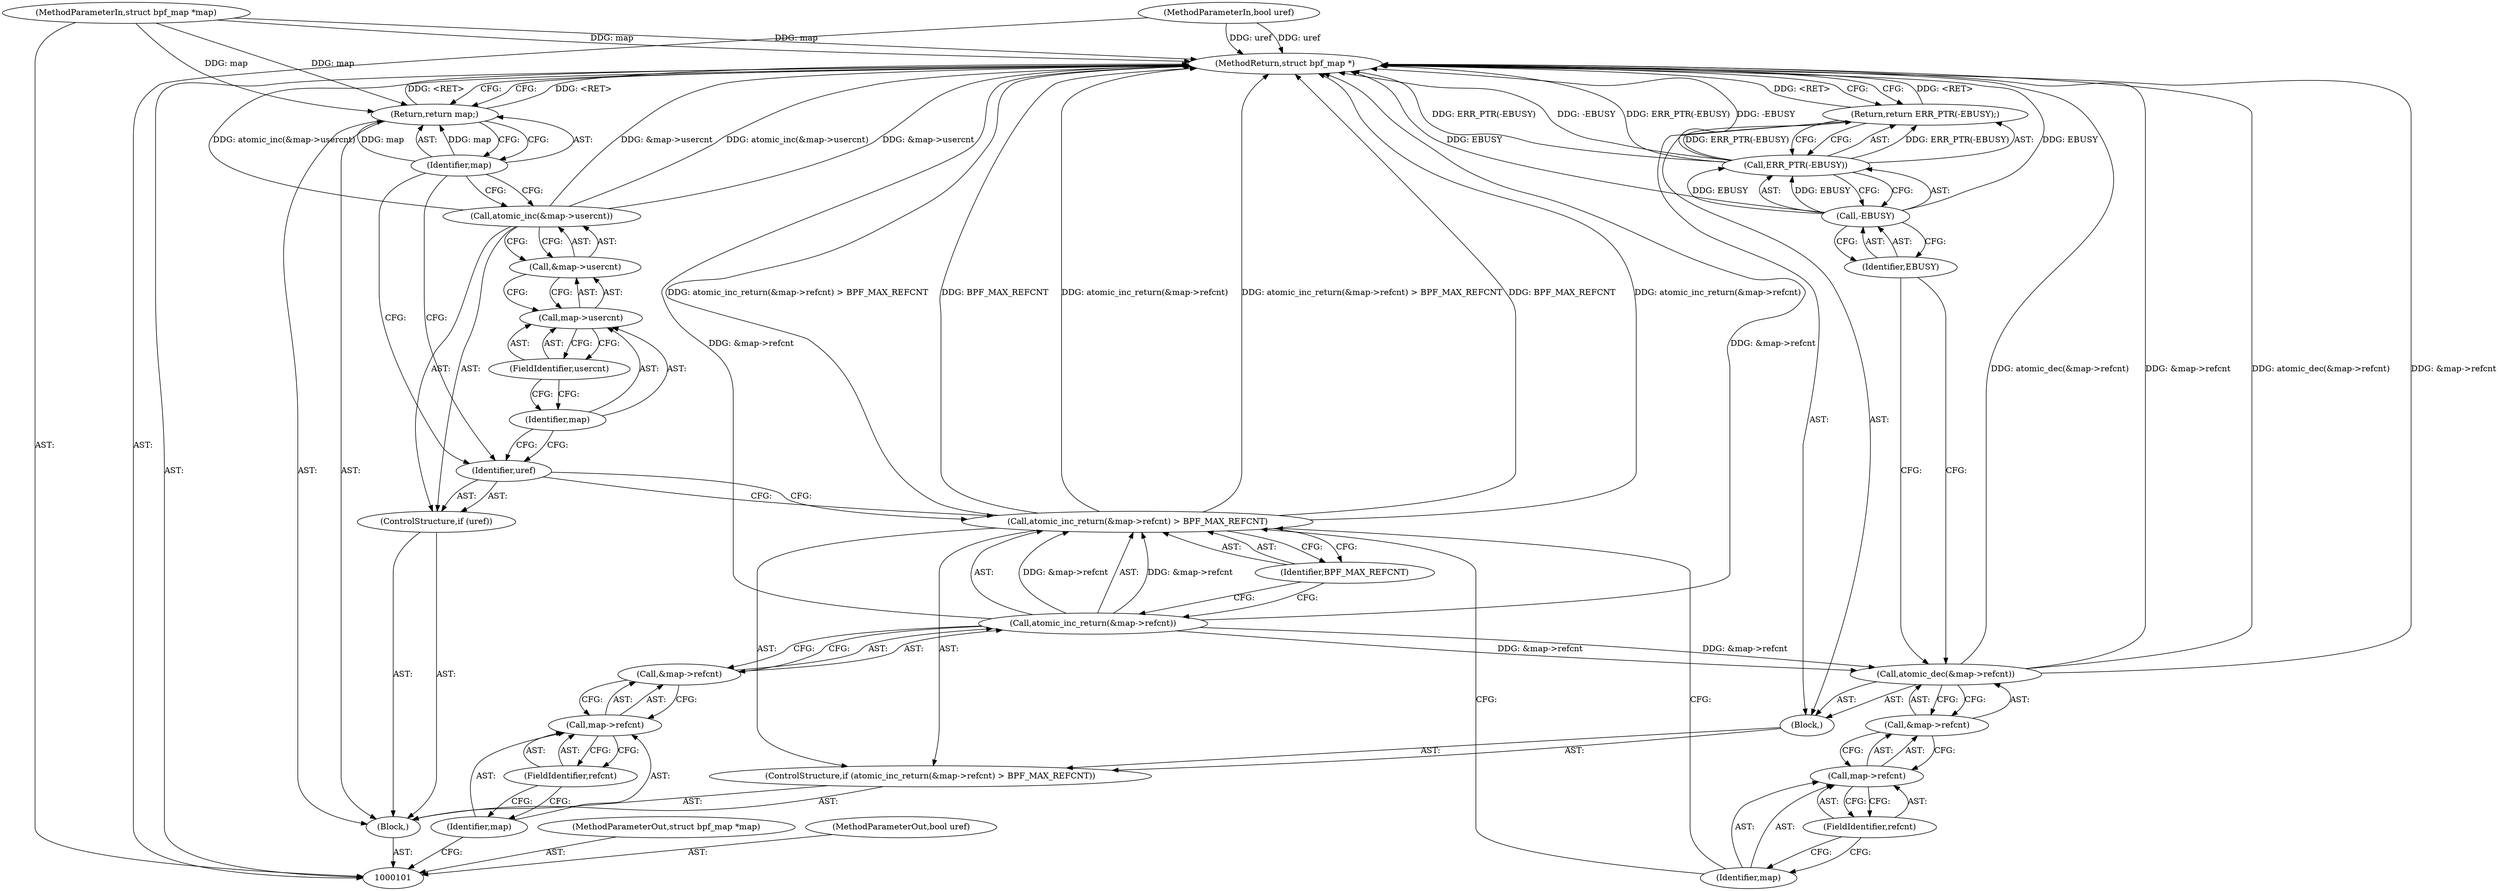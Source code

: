 digraph "0_linux_92117d8443bc5afacc8d5ba82e541946310f106e_2" {
"1000123" [label="(ControlStructure,if (uref))"];
"1000124" [label="(Identifier,uref)"];
"1000126" [label="(Call,&map->usercnt)"];
"1000127" [label="(Call,map->usercnt)"];
"1000128" [label="(Identifier,map)"];
"1000129" [label="(FieldIdentifier,usercnt)"];
"1000125" [label="(Call,atomic_inc(&map->usercnt))"];
"1000130" [label="(Return,return map;)"];
"1000131" [label="(Identifier,map)"];
"1000132" [label="(MethodReturn,struct bpf_map *)"];
"1000102" [label="(MethodParameterIn,struct bpf_map *map)"];
"1000172" [label="(MethodParameterOut,struct bpf_map *map)"];
"1000103" [label="(MethodParameterIn,bool uref)"];
"1000173" [label="(MethodParameterOut,bool uref)"];
"1000104" [label="(Block,)"];
"1000105" [label="(ControlStructure,if (atomic_inc_return(&map->refcnt) > BPF_MAX_REFCNT))"];
"1000108" [label="(Call,&map->refcnt)"];
"1000109" [label="(Call,map->refcnt)"];
"1000110" [label="(Identifier,map)"];
"1000111" [label="(FieldIdentifier,refcnt)"];
"1000112" [label="(Identifier,BPF_MAX_REFCNT)"];
"1000106" [label="(Call,atomic_inc_return(&map->refcnt) > BPF_MAX_REFCNT)"];
"1000107" [label="(Call,atomic_inc_return(&map->refcnt))"];
"1000113" [label="(Block,)"];
"1000115" [label="(Call,&map->refcnt)"];
"1000116" [label="(Call,map->refcnt)"];
"1000117" [label="(Identifier,map)"];
"1000118" [label="(FieldIdentifier,refcnt)"];
"1000114" [label="(Call,atomic_dec(&map->refcnt))"];
"1000121" [label="(Call,-EBUSY)"];
"1000122" [label="(Identifier,EBUSY)"];
"1000119" [label="(Return,return ERR_PTR(-EBUSY);)"];
"1000120" [label="(Call,ERR_PTR(-EBUSY))"];
"1000123" -> "1000104"  [label="AST: "];
"1000124" -> "1000123"  [label="AST: "];
"1000125" -> "1000123"  [label="AST: "];
"1000124" -> "1000123"  [label="AST: "];
"1000124" -> "1000106"  [label="CFG: "];
"1000128" -> "1000124"  [label="CFG: "];
"1000131" -> "1000124"  [label="CFG: "];
"1000126" -> "1000125"  [label="AST: "];
"1000126" -> "1000127"  [label="CFG: "];
"1000127" -> "1000126"  [label="AST: "];
"1000125" -> "1000126"  [label="CFG: "];
"1000127" -> "1000126"  [label="AST: "];
"1000127" -> "1000129"  [label="CFG: "];
"1000128" -> "1000127"  [label="AST: "];
"1000129" -> "1000127"  [label="AST: "];
"1000126" -> "1000127"  [label="CFG: "];
"1000128" -> "1000127"  [label="AST: "];
"1000128" -> "1000124"  [label="CFG: "];
"1000129" -> "1000128"  [label="CFG: "];
"1000129" -> "1000127"  [label="AST: "];
"1000129" -> "1000128"  [label="CFG: "];
"1000127" -> "1000129"  [label="CFG: "];
"1000125" -> "1000123"  [label="AST: "];
"1000125" -> "1000126"  [label="CFG: "];
"1000126" -> "1000125"  [label="AST: "];
"1000131" -> "1000125"  [label="CFG: "];
"1000125" -> "1000132"  [label="DDG: &map->usercnt"];
"1000125" -> "1000132"  [label="DDG: atomic_inc(&map->usercnt)"];
"1000130" -> "1000104"  [label="AST: "];
"1000130" -> "1000131"  [label="CFG: "];
"1000131" -> "1000130"  [label="AST: "];
"1000132" -> "1000130"  [label="CFG: "];
"1000130" -> "1000132"  [label="DDG: <RET>"];
"1000131" -> "1000130"  [label="DDG: map"];
"1000102" -> "1000130"  [label="DDG: map"];
"1000131" -> "1000130"  [label="AST: "];
"1000131" -> "1000125"  [label="CFG: "];
"1000131" -> "1000124"  [label="CFG: "];
"1000130" -> "1000131"  [label="CFG: "];
"1000131" -> "1000130"  [label="DDG: map"];
"1000132" -> "1000101"  [label="AST: "];
"1000132" -> "1000119"  [label="CFG: "];
"1000132" -> "1000130"  [label="CFG: "];
"1000125" -> "1000132"  [label="DDG: &map->usercnt"];
"1000125" -> "1000132"  [label="DDG: atomic_inc(&map->usercnt)"];
"1000107" -> "1000132"  [label="DDG: &map->refcnt"];
"1000106" -> "1000132"  [label="DDG: atomic_inc_return(&map->refcnt)"];
"1000106" -> "1000132"  [label="DDG: atomic_inc_return(&map->refcnt) > BPF_MAX_REFCNT"];
"1000106" -> "1000132"  [label="DDG: BPF_MAX_REFCNT"];
"1000114" -> "1000132"  [label="DDG: atomic_dec(&map->refcnt)"];
"1000114" -> "1000132"  [label="DDG: &map->refcnt"];
"1000103" -> "1000132"  [label="DDG: uref"];
"1000120" -> "1000132"  [label="DDG: ERR_PTR(-EBUSY)"];
"1000120" -> "1000132"  [label="DDG: -EBUSY"];
"1000121" -> "1000132"  [label="DDG: EBUSY"];
"1000102" -> "1000132"  [label="DDG: map"];
"1000119" -> "1000132"  [label="DDG: <RET>"];
"1000130" -> "1000132"  [label="DDG: <RET>"];
"1000102" -> "1000101"  [label="AST: "];
"1000102" -> "1000132"  [label="DDG: map"];
"1000102" -> "1000130"  [label="DDG: map"];
"1000172" -> "1000101"  [label="AST: "];
"1000103" -> "1000101"  [label="AST: "];
"1000103" -> "1000132"  [label="DDG: uref"];
"1000173" -> "1000101"  [label="AST: "];
"1000104" -> "1000101"  [label="AST: "];
"1000105" -> "1000104"  [label="AST: "];
"1000123" -> "1000104"  [label="AST: "];
"1000130" -> "1000104"  [label="AST: "];
"1000105" -> "1000104"  [label="AST: "];
"1000106" -> "1000105"  [label="AST: "];
"1000113" -> "1000105"  [label="AST: "];
"1000108" -> "1000107"  [label="AST: "];
"1000108" -> "1000109"  [label="CFG: "];
"1000109" -> "1000108"  [label="AST: "];
"1000107" -> "1000108"  [label="CFG: "];
"1000109" -> "1000108"  [label="AST: "];
"1000109" -> "1000111"  [label="CFG: "];
"1000110" -> "1000109"  [label="AST: "];
"1000111" -> "1000109"  [label="AST: "];
"1000108" -> "1000109"  [label="CFG: "];
"1000110" -> "1000109"  [label="AST: "];
"1000110" -> "1000101"  [label="CFG: "];
"1000111" -> "1000110"  [label="CFG: "];
"1000111" -> "1000109"  [label="AST: "];
"1000111" -> "1000110"  [label="CFG: "];
"1000109" -> "1000111"  [label="CFG: "];
"1000112" -> "1000106"  [label="AST: "];
"1000112" -> "1000107"  [label="CFG: "];
"1000106" -> "1000112"  [label="CFG: "];
"1000106" -> "1000105"  [label="AST: "];
"1000106" -> "1000112"  [label="CFG: "];
"1000107" -> "1000106"  [label="AST: "];
"1000112" -> "1000106"  [label="AST: "];
"1000117" -> "1000106"  [label="CFG: "];
"1000124" -> "1000106"  [label="CFG: "];
"1000106" -> "1000132"  [label="DDG: atomic_inc_return(&map->refcnt)"];
"1000106" -> "1000132"  [label="DDG: atomic_inc_return(&map->refcnt) > BPF_MAX_REFCNT"];
"1000106" -> "1000132"  [label="DDG: BPF_MAX_REFCNT"];
"1000107" -> "1000106"  [label="DDG: &map->refcnt"];
"1000107" -> "1000106"  [label="AST: "];
"1000107" -> "1000108"  [label="CFG: "];
"1000108" -> "1000107"  [label="AST: "];
"1000112" -> "1000107"  [label="CFG: "];
"1000107" -> "1000132"  [label="DDG: &map->refcnt"];
"1000107" -> "1000106"  [label="DDG: &map->refcnt"];
"1000107" -> "1000114"  [label="DDG: &map->refcnt"];
"1000113" -> "1000105"  [label="AST: "];
"1000114" -> "1000113"  [label="AST: "];
"1000119" -> "1000113"  [label="AST: "];
"1000115" -> "1000114"  [label="AST: "];
"1000115" -> "1000116"  [label="CFG: "];
"1000116" -> "1000115"  [label="AST: "];
"1000114" -> "1000115"  [label="CFG: "];
"1000116" -> "1000115"  [label="AST: "];
"1000116" -> "1000118"  [label="CFG: "];
"1000117" -> "1000116"  [label="AST: "];
"1000118" -> "1000116"  [label="AST: "];
"1000115" -> "1000116"  [label="CFG: "];
"1000117" -> "1000116"  [label="AST: "];
"1000117" -> "1000106"  [label="CFG: "];
"1000118" -> "1000117"  [label="CFG: "];
"1000118" -> "1000116"  [label="AST: "];
"1000118" -> "1000117"  [label="CFG: "];
"1000116" -> "1000118"  [label="CFG: "];
"1000114" -> "1000113"  [label="AST: "];
"1000114" -> "1000115"  [label="CFG: "];
"1000115" -> "1000114"  [label="AST: "];
"1000122" -> "1000114"  [label="CFG: "];
"1000114" -> "1000132"  [label="DDG: atomic_dec(&map->refcnt)"];
"1000114" -> "1000132"  [label="DDG: &map->refcnt"];
"1000107" -> "1000114"  [label="DDG: &map->refcnt"];
"1000121" -> "1000120"  [label="AST: "];
"1000121" -> "1000122"  [label="CFG: "];
"1000122" -> "1000121"  [label="AST: "];
"1000120" -> "1000121"  [label="CFG: "];
"1000121" -> "1000132"  [label="DDG: EBUSY"];
"1000121" -> "1000120"  [label="DDG: EBUSY"];
"1000122" -> "1000121"  [label="AST: "];
"1000122" -> "1000114"  [label="CFG: "];
"1000121" -> "1000122"  [label="CFG: "];
"1000119" -> "1000113"  [label="AST: "];
"1000119" -> "1000120"  [label="CFG: "];
"1000120" -> "1000119"  [label="AST: "];
"1000132" -> "1000119"  [label="CFG: "];
"1000119" -> "1000132"  [label="DDG: <RET>"];
"1000120" -> "1000119"  [label="DDG: ERR_PTR(-EBUSY)"];
"1000120" -> "1000119"  [label="AST: "];
"1000120" -> "1000121"  [label="CFG: "];
"1000121" -> "1000120"  [label="AST: "];
"1000119" -> "1000120"  [label="CFG: "];
"1000120" -> "1000132"  [label="DDG: ERR_PTR(-EBUSY)"];
"1000120" -> "1000132"  [label="DDG: -EBUSY"];
"1000120" -> "1000119"  [label="DDG: ERR_PTR(-EBUSY)"];
"1000121" -> "1000120"  [label="DDG: EBUSY"];
}
